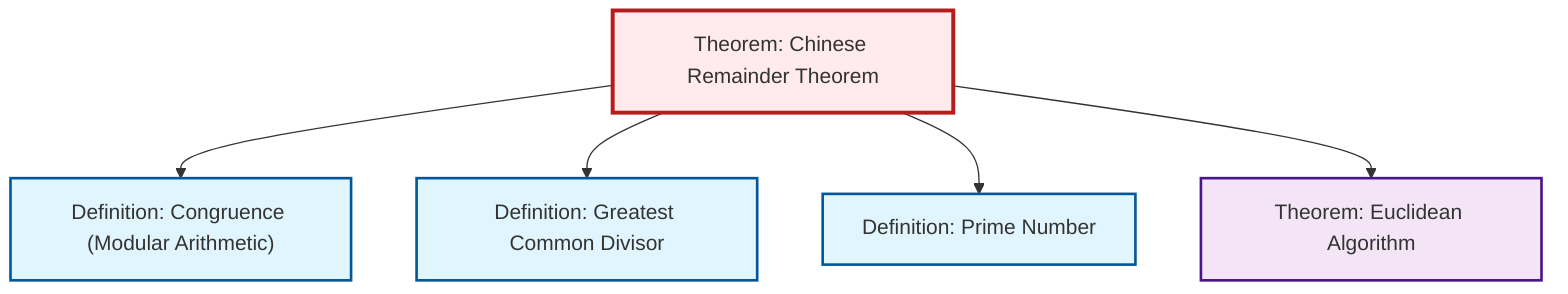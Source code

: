 graph TD
    classDef definition fill:#e1f5fe,stroke:#01579b,stroke-width:2px
    classDef theorem fill:#f3e5f5,stroke:#4a148c,stroke-width:2px
    classDef axiom fill:#fff3e0,stroke:#e65100,stroke-width:2px
    classDef example fill:#e8f5e9,stroke:#1b5e20,stroke-width:2px
    classDef current fill:#ffebee,stroke:#b71c1c,stroke-width:3px
    def-gcd["Definition: Greatest Common Divisor"]:::definition
    thm-euclidean-algorithm["Theorem: Euclidean Algorithm"]:::theorem
    def-prime["Definition: Prime Number"]:::definition
    thm-chinese-remainder["Theorem: Chinese Remainder Theorem"]:::theorem
    def-congruence["Definition: Congruence (Modular Arithmetic)"]:::definition
    thm-chinese-remainder --> def-congruence
    thm-chinese-remainder --> def-gcd
    thm-chinese-remainder --> def-prime
    thm-chinese-remainder --> thm-euclidean-algorithm
    class thm-chinese-remainder current